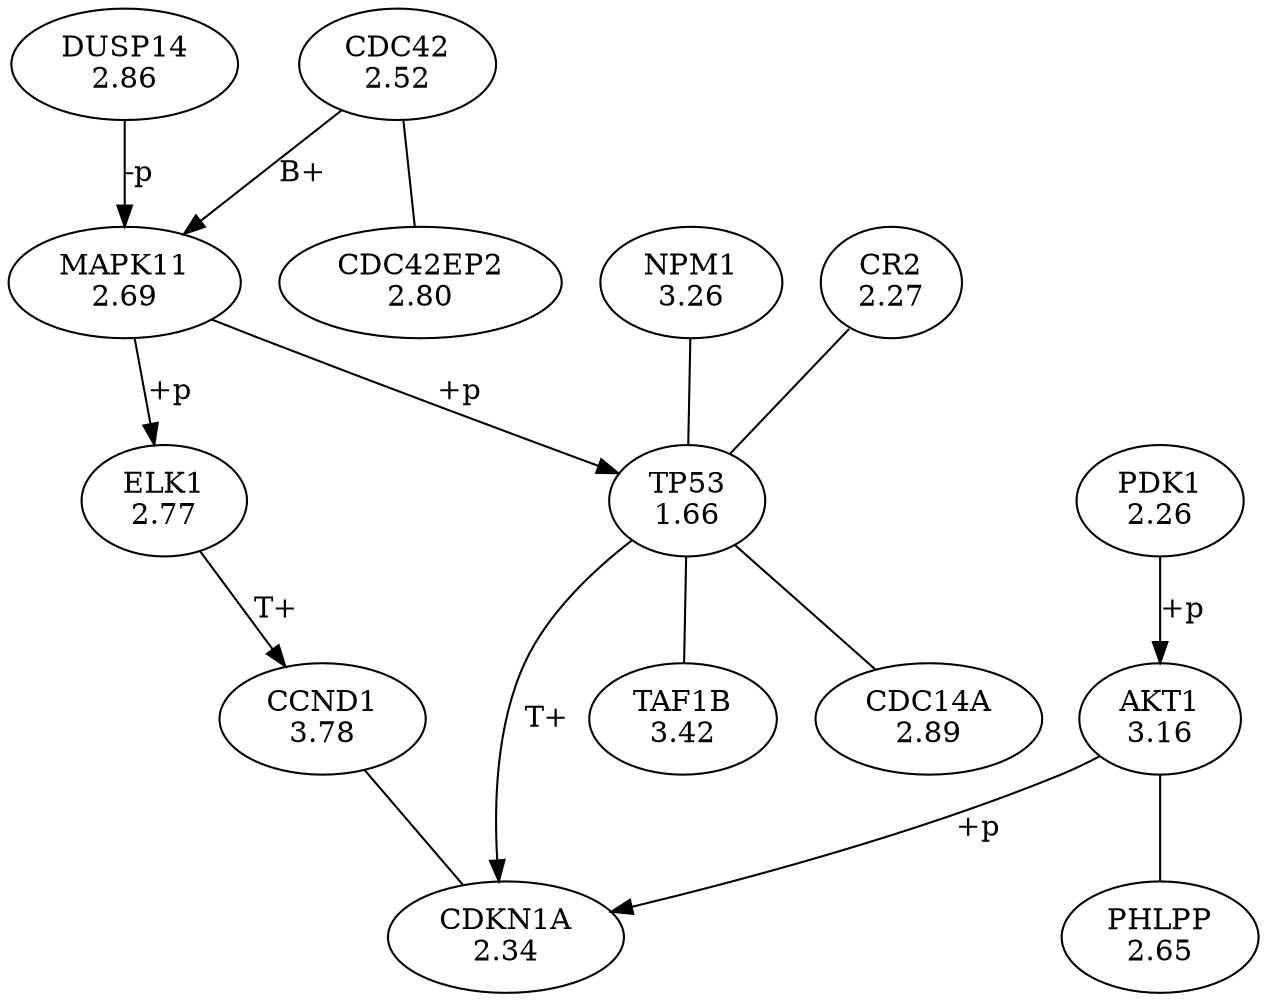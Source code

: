 digraph G {
overlap = scale ;
1038 [label = "TP53\n1.66" ] ; 
10107 [label = "TAF1B\n3.42" ] ; 
11697 [label = "NPM1\n3.26" ] ; 
1165 [label = "CDC14A\n2.89" ] ; 
7060 [label = "MAPK11\n2.69" ] ; 
4991 [label = "DUSP14\n2.86" ] ; 
5584 [label = "ELK1\n2.77" ] ; 
1651 [label = "CCND1\n3.78" ] ; 
11933 [label = "CDC42\n2.52" ] ; 
1358 [label = "CDC42EP2\n2.80" ] ; 
14326 [label = "CDKN1A\n2.34" ] ; 
13661 [label = "AKT1\n3.16" ] ; 
6775 [label = "PHLPP\n2.65" ] ; 
10805 [label = "CR2\n2.27" ] ; 
2924 [label = "PDK1\n2.26" ] ; 
10805 -> 1038 [arrowhead = "none" ]
7060 -> 1038 [label = "+p" ]
1038 -> 10107 [arrowhead = "none" ]
1038 -> 1165 [arrowhead = "none" ]
11697 -> 1038 [arrowhead = "none" ]
1038 -> 14326 [label = "T+" ]
11933 -> 7060 [label = "B+" ]
4991 -> 7060 [label = "-p" ]
7060 -> 5584 [label = "+p" ]
5584 -> 1651 [label = "T+" ]
1651 -> 14326 [arrowhead = "none" ]
11933 -> 1358 [arrowhead = "none" ]
13661 -> 14326 [label = "+p" ]
13661 -> 6775 [arrowhead = "none" ]
2924 -> 13661 [label = "+p" ]
}

